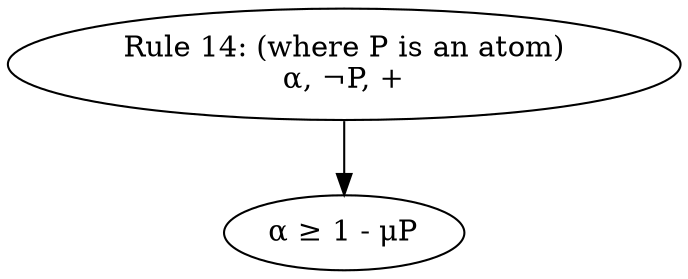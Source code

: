 digraph {
    a [label="Rule 14: (where P is an atom)\nα, ¬P, +"];
    b [label="α ≥ 1 - μP"];
    a -> b;
 }

digraph {
    a [label="Rule 15: (where P is an atom)\nα, ¬P, -"];
    b [label="α < 1 - μP"];
    a -> b;
 }

